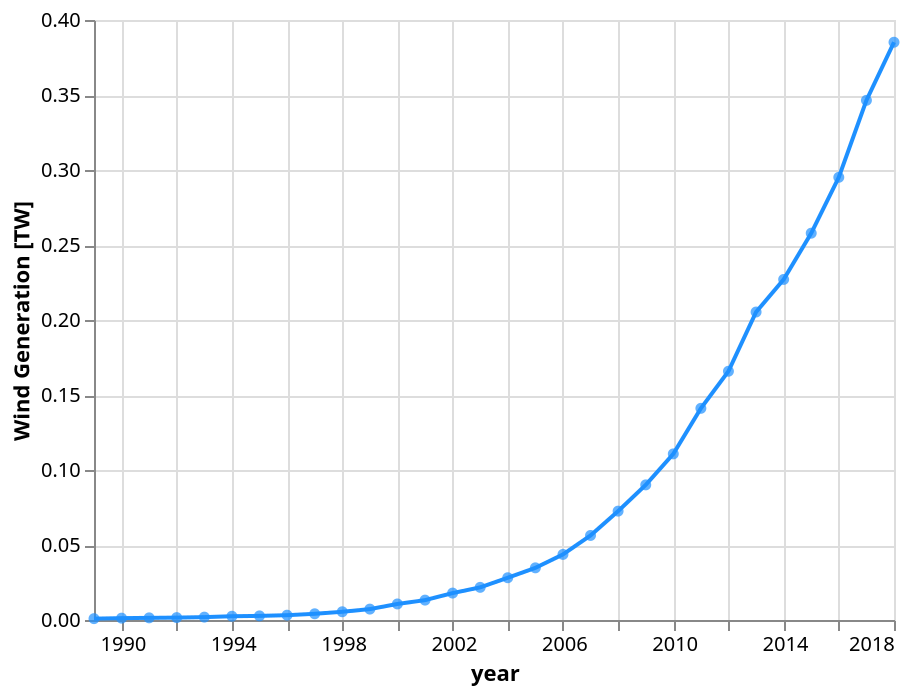 {
  "config": {
    "view": {
      "continuousWidth": 400,
      "continuousHeight": 300
    }
  },
  "layer": [
    {
      "mark": {
        "type": "line",
        "color": "dodgerblue"
      },
      "encoding": {
        "tooltip": [
          {
            "type": "temporal",
            "field": "year",
            "format": "%Y",
            "title": "year"
          },
          {
            "type": "nominal",
            "field": "TW",
            "format": ".2f"
          }
        ],
        "x": {
          "type": "temporal",
          "field": "year",
          "timeUnit": "year",
          "title": "year"
        },
        "y": {
          "type": "quantitative",
          "field": "TW",
          "title": "Wind Generation [TW]"
        }
      },
      "height": 300,
      "width": "container"
    },
    {
      "mark": {
        "type": "point",
        "color": "dodgerblue",
        "filled": true
      },
      "encoding": {
        "tooltip": [
          {
            "type": "temporal",
            "field": "year",
            "format": "%Y",
            "title": "year"
          },
          {
            "type": "nominal",
            "field": "TW",
            "format": ".2f"
          }
        ],
        "x": {
          "type": "temporal",
          "field": "year",
          "timeUnit": "year",
          "title": "year"
        },
        "y": {
          "type": "quantitative",
          "field": "TW",
          "title": "Wind Generation [TW]"
        }
      },
      "height": 300,
      "width": "container"
    }
  ],
  "data": {
    "name": "data-71bdb35444152b3687b36d64b07a7fa7"
  },
  "$schema": "https://vega.github.io/schema/vega-lite/v5.json",
  "datasets": {
    "data-71bdb35444152b3687b36d64b07a7fa7": [
      {
        "year": "1989-01-01T00:00:00",
        "TW": 0.000906140223737
      },
      {
        "year": "1990-01-01T00:00:00",
        "TW": 0.0012295874440092002
      },
      {
        "year": "1991-01-01T00:00:00",
        "TW": 0.001429480171106
      },
      {
        "year": "1992-01-01T00:00:00",
        "TW": 0.0015945152571428
      },
      {
        "year": "1993-01-01T00:00:00",
        "TW": 0.00191558582007
      },
      {
        "year": "1994-01-01T00:00:00",
        "TW": 0.0025126338338986
      },
      {
        "year": "1995-01-01T00:00:00",
        "TW": 0.0027361346906224
      },
      {
        "year": "1996-01-01T00:00:00",
        "TW": 0.0032112443382702
      },
      {
        "year": "1997-01-01T00:00:00",
        "TW": 0.0041435594815668
      },
      {
        "year": "1998-01-01T00:00:00",
        "TW": 0.0054917896602384
      },
      {
        "year": "1999-01-01T00:00:00",
        "TW": 0.007262431071028001
      },
      {
        "year": "2000-01-01T00:00:00",
        "TW": 0.010696922755905199
      },
      {
        "year": "2001-01-01T00:00:00",
        "TW": 0.0132546813905942
      },
      {
        "year": "2002-01-01T00:00:00",
        "TW": 0.0179468050761516
      },
      {
        "year": "2003-01-01T00:00:00",
        "TW": 0.021768470086911598
      },
      {
        "year": "2004-01-01T00:00:00",
        "TW": 0.028174639049683
      },
      {
        "year": "2005-01-01T00:00:00",
        "TW": 0.034774267920337394
      },
      {
        "year": "2006-01-01T00:00:00",
        "TW": 0.0437181999073352
      },
      {
        "year": "2007-01-01T00:00:00",
        "TW": 0.0563643619513156
      },
      {
        "year": "2008-01-01T00:00:00",
        "TW": 0.07257845706790379
      },
      {
        "year": "2009-01-01T00:00:00",
        "TW": 0.09007924278231039
      },
      {
        "year": "2010-01-01T00:00:00",
        "TW": 0.110744785417319
      },
      {
        "year": "2011-01-01T00:00:00",
        "TW": 0.14111206515596977
      },
      {
        "year": "2012-01-01T00:00:00",
        "TW": 0.16584394175321499
      },
      {
        "year": "2013-01-01T00:00:00",
        "TW": 0.20531743164238017
      },
      {
        "year": "2014-01-01T00:00:00",
        "TW": 0.2270359602362822
      },
      {
        "year": "2015-01-01T00:00:00",
        "TW": 0.25787198018089613
      },
      {
        "year": "2016-01-01T00:00:00",
        "TW": 0.2951258939311836
      },
      {
        "year": "2017-01-01T00:00:00",
        "TW": 0.34644635522111716
      },
      {
        "year": "2018-01-01T00:00:00",
        "TW": 0.3851798807681078
      }
    ]
  }
}